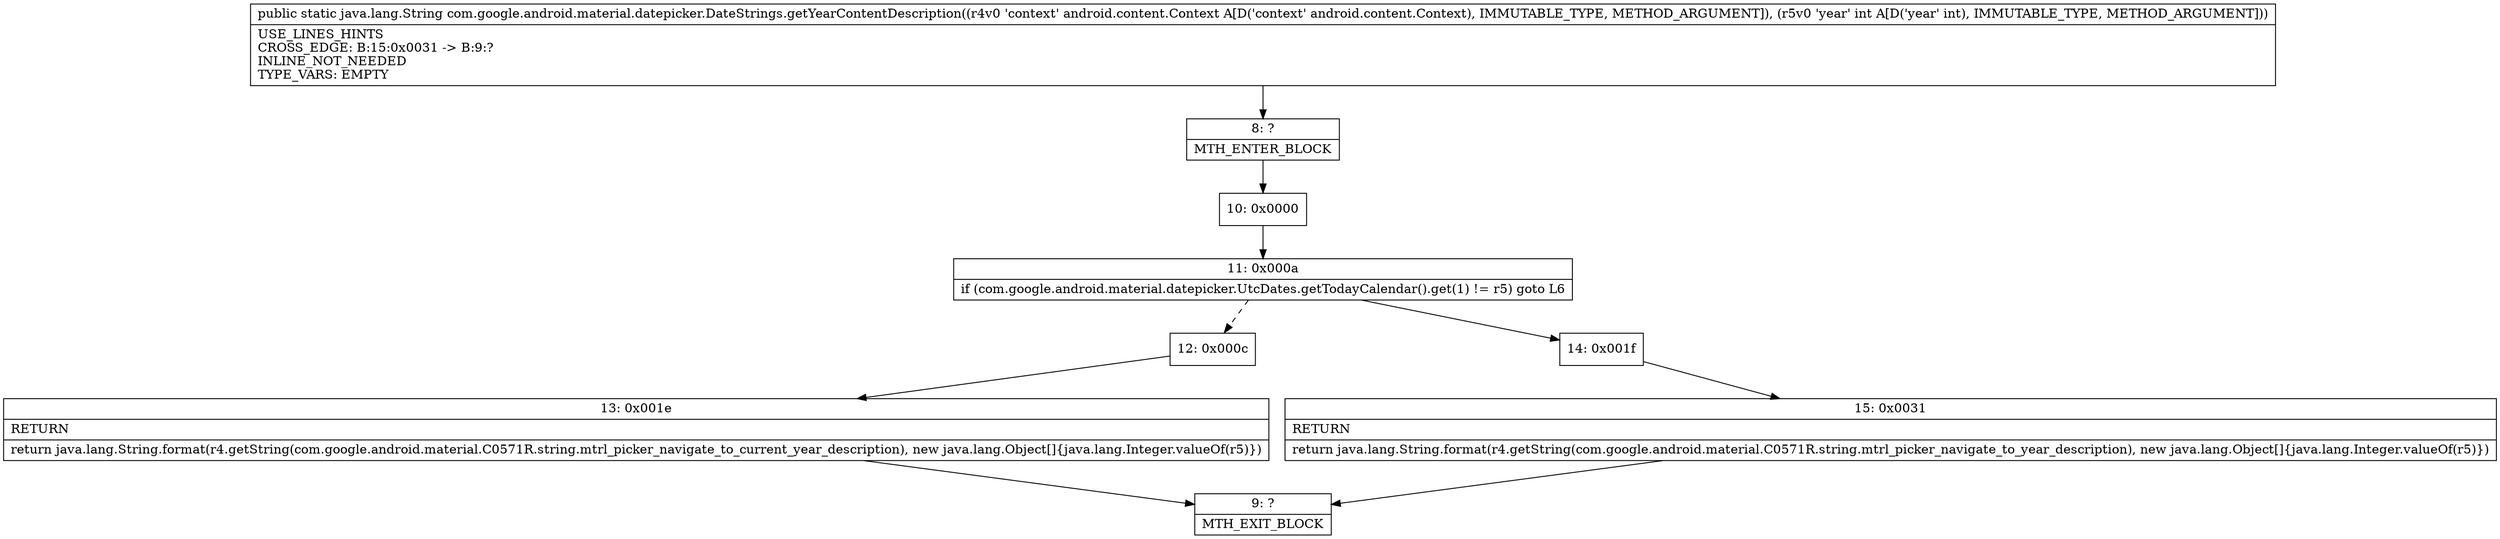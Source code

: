digraph "CFG forcom.google.android.material.datepicker.DateStrings.getYearContentDescription(Landroid\/content\/Context;I)Ljava\/lang\/String;" {
Node_8 [shape=record,label="{8\:\ ?|MTH_ENTER_BLOCK\l}"];
Node_10 [shape=record,label="{10\:\ 0x0000}"];
Node_11 [shape=record,label="{11\:\ 0x000a|if (com.google.android.material.datepicker.UtcDates.getTodayCalendar().get(1) != r5) goto L6\l}"];
Node_12 [shape=record,label="{12\:\ 0x000c}"];
Node_13 [shape=record,label="{13\:\ 0x001e|RETURN\l|return java.lang.String.format(r4.getString(com.google.android.material.C0571R.string.mtrl_picker_navigate_to_current_year_description), new java.lang.Object[]\{java.lang.Integer.valueOf(r5)\})\l}"];
Node_9 [shape=record,label="{9\:\ ?|MTH_EXIT_BLOCK\l}"];
Node_14 [shape=record,label="{14\:\ 0x001f}"];
Node_15 [shape=record,label="{15\:\ 0x0031|RETURN\l|return java.lang.String.format(r4.getString(com.google.android.material.C0571R.string.mtrl_picker_navigate_to_year_description), new java.lang.Object[]\{java.lang.Integer.valueOf(r5)\})\l}"];
MethodNode[shape=record,label="{public static java.lang.String com.google.android.material.datepicker.DateStrings.getYearContentDescription((r4v0 'context' android.content.Context A[D('context' android.content.Context), IMMUTABLE_TYPE, METHOD_ARGUMENT]), (r5v0 'year' int A[D('year' int), IMMUTABLE_TYPE, METHOD_ARGUMENT]))  | USE_LINES_HINTS\lCROSS_EDGE: B:15:0x0031 \-\> B:9:?\lINLINE_NOT_NEEDED\lTYPE_VARS: EMPTY\l}"];
MethodNode -> Node_8;Node_8 -> Node_10;
Node_10 -> Node_11;
Node_11 -> Node_12[style=dashed];
Node_11 -> Node_14;
Node_12 -> Node_13;
Node_13 -> Node_9;
Node_14 -> Node_15;
Node_15 -> Node_9;
}

